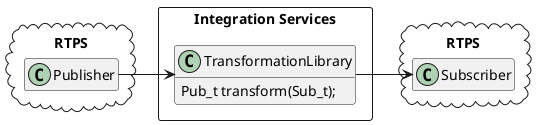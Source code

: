 @startuml

hide empty members

package "RTPS" as A <<Cloud>> {
    class Publisher
}

package "Integration Services" <<Rectangle>> {
    class TransformationLibrary
    {
        Pub_t transform(Sub_t);
    }
}

package "RTPS" as B <<Cloud>> {
    class Subscriber
}

Publisher -right-> TransformationLibrary
TransformationLibrary -right-> Subscriber


@enduml